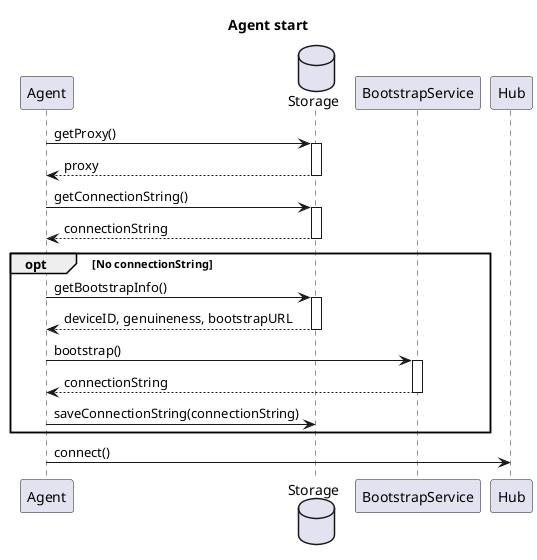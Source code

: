 @startuml
title "Agent start"

participant Agent as A
database Storage as Stor
participant BootstrapService as BS
participant Hub as Hub


A->Stor ++: getProxy()
Stor-->A --: proxy

A->Stor ++: getConnectionString()
Stor-->A --: connectionString

opt No connectionString
A->Stor ++: getBootstrapInfo()
Stor-->A --: deviceID, genuineness, bootstrapURL
A->BS ++: bootstrap()
BS-->A --: connectionString
A->Stor: saveConnectionString(connectionString)
end
A->Hub: connect()


@enduml


